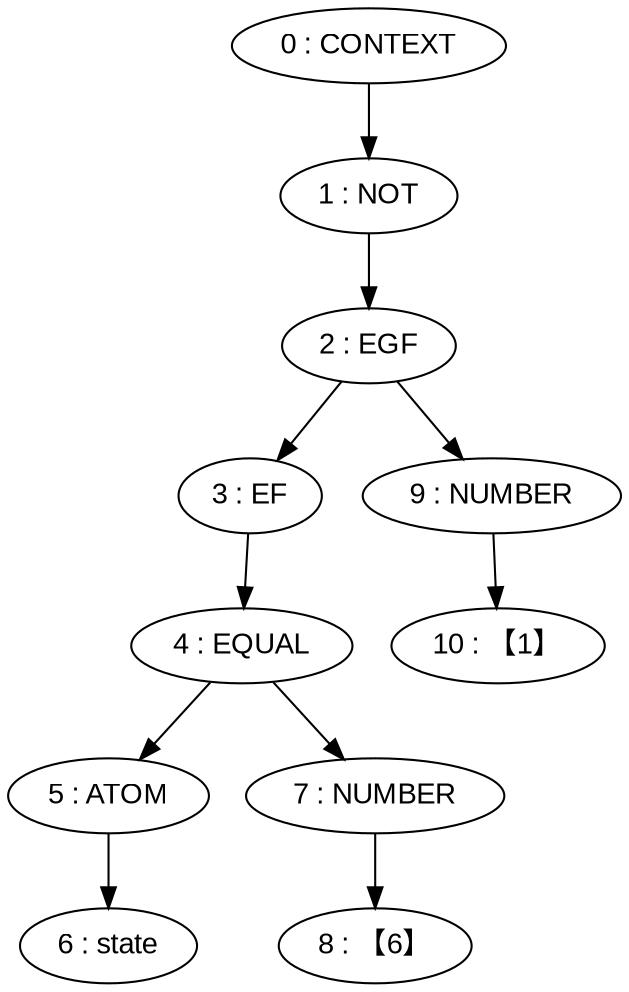 digraph Tree {
    node [fontname="Arial"];
   "0 : CONTEXT" -> "1 : NOT";
   "1 : NOT" -> "2 : EGF";
   "2 : EGF" -> "3 : EF";
   "3 : EF" -> "4 : EQUAL";
   "4 : EQUAL" -> "5 : ATOM";
   "5 : ATOM" -> "6 : state";
   "4 : EQUAL" -> "7 : NUMBER";
   "7 : NUMBER" -> "8 : 【6】";
   "2 : EGF" -> "9 : NUMBER";
   "9 : NUMBER" -> "10 : 【1】";
}
